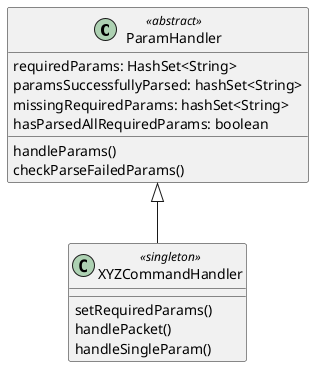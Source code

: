 @startuml
class ParamHandler <<abstract>> {
    requiredParams: HashSet<String>
    paramsSuccessfullyParsed: hashSet<String>
    missingRequiredParams: hashSet<String>
    hasParsedAllRequiredParams: boolean
    handleParams()
    checkParseFailedParams()
}

class XYZCommandHandler <<singleton>> {
    setRequiredParams()
    handlePacket()
    handleSingleParam()
}
ParamHandler <|-- XYZCommandHandler
@enduml